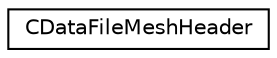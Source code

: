 digraph G
{
  edge [fontname="Helvetica",fontsize="10",labelfontname="Helvetica",labelfontsize="10"];
  node [fontname="Helvetica",fontsize="10",shape=record];
  rankdir=LR;
  Node1 [label="CDataFileMeshHeader",height=0.2,width=0.4,color="black", fillcolor="white", style="filled",URL="$d2/d3c/structCDataFileMeshHeader.html"];
}
